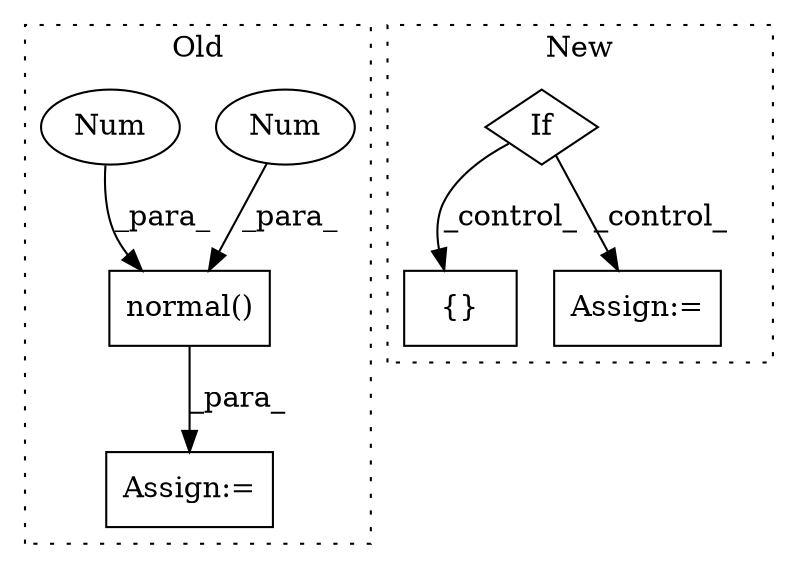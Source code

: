 digraph G {
subgraph cluster0 {
1 [label="normal()" a="75" s="15038,15069" l="17,1" shape="box"];
3 [label="Num" a="76" s="15068" l="1" shape="ellipse"];
4 [label="Num" a="76" s="15055" l="1" shape="ellipse"];
7 [label="Assign:=" a="68" s="15034" l="4" shape="box"];
label = "Old";
style="dotted";
}
subgraph cluster1 {
2 [label="{}" a="59" s="15245,15265" l="1,0" shape="box"];
5 [label="If" a="96" s="15157" l="3" shape="diamond"];
6 [label="Assign:=" a="68" s="15286" l="4" shape="box"];
label = "New";
style="dotted";
}
1 -> 7 [label="_para_"];
3 -> 1 [label="_para_"];
4 -> 1 [label="_para_"];
5 -> 2 [label="_control_"];
5 -> 6 [label="_control_"];
}